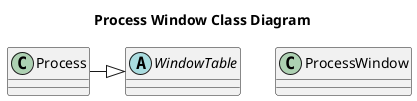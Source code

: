 @startuml
title "Process Window Class Diagram"
abstract WindowTable {
    
}
class ProcessWindow {

}
Process -|> WindowTable
@enduml